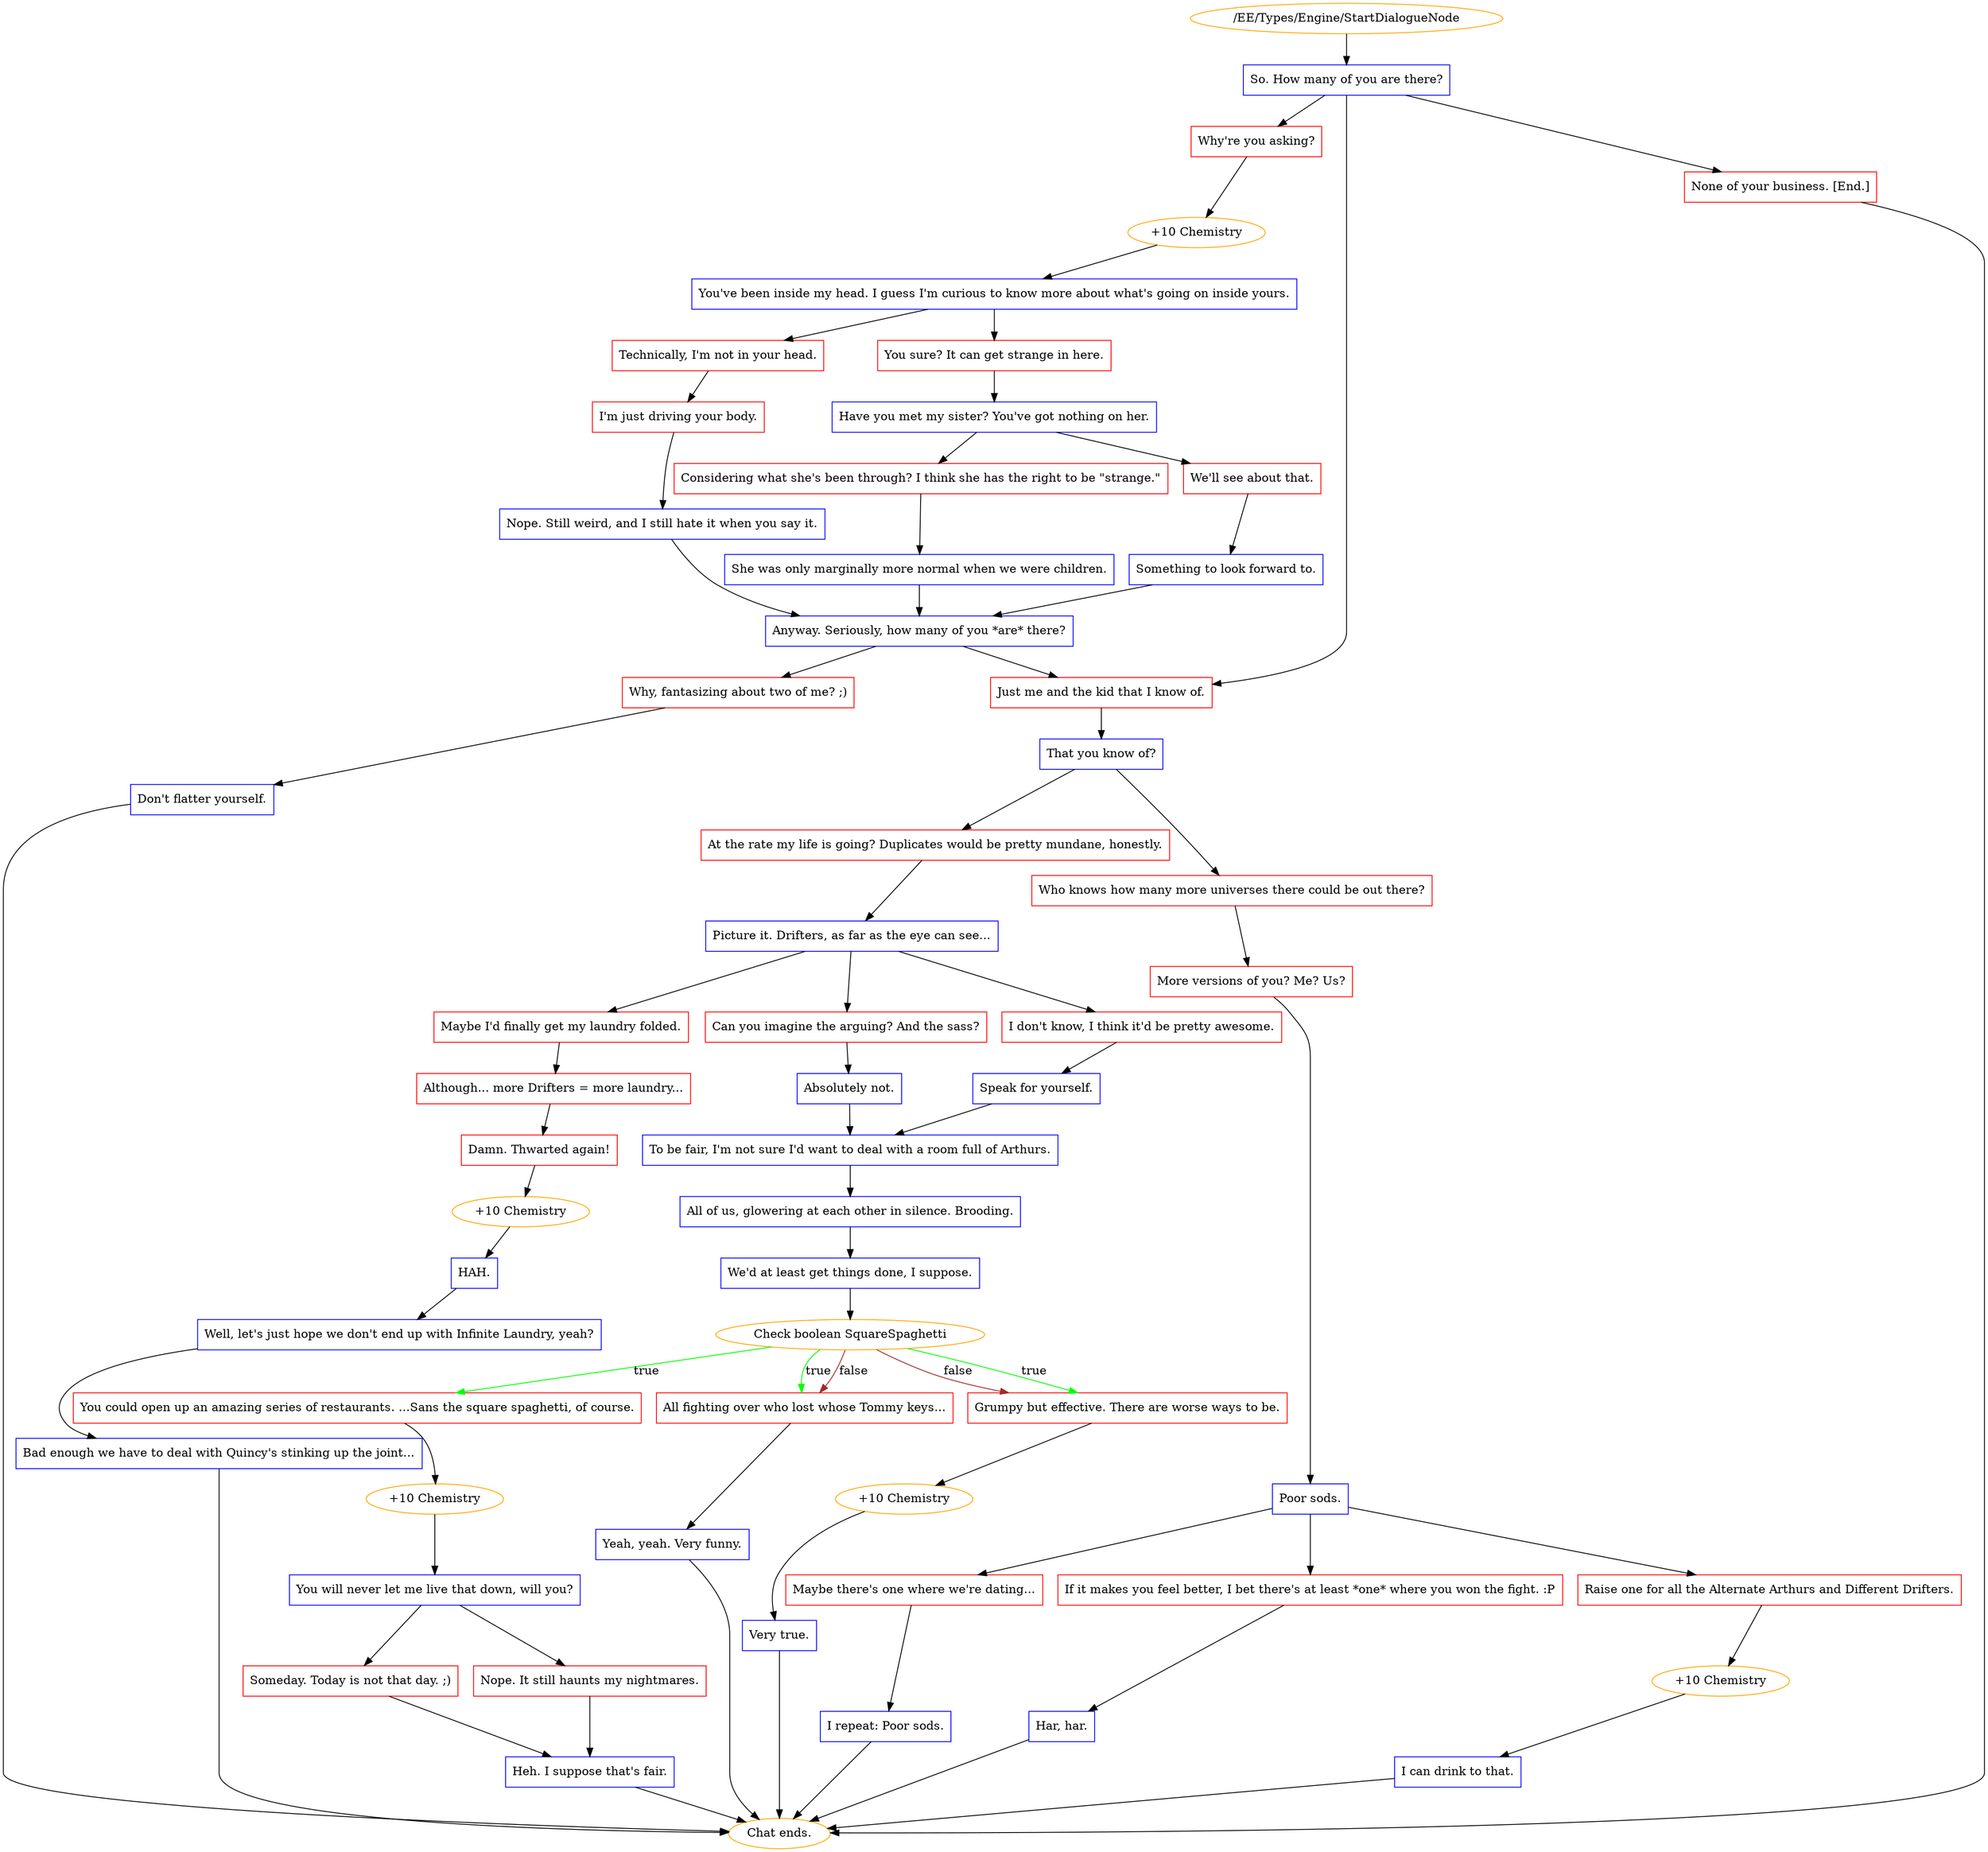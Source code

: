 digraph {
	325 [label="/EE/Types/Engine/StartDialogueNode",color=orange];
		325 -> 326;
	326 [label="So. How many of you are there?",shape=box,color=blue];
		326 -> 327;
		326 -> 329;
		326 -> 328;
	327 [label="Why're you asking?",shape=box,color=red];
		327 -> 331;
	329 [label="None of your business. [End.]",shape=box,color=red];
		329 -> "Chat ends.";
	328 [label="Just me and the kid that I know of.",shape=box,color=red];
		328 -> 332;
	331 [label="+10 Chemistry",color=orange];
		331 -> 333;
	"Chat ends." [color=orange];
	332 [label="That you know of?",shape=box,color=blue];
		332 -> 347;
		332 -> 348;
	333 [label="You've been inside my head. I guess I'm curious to know more about what's going on inside yours.",shape=box,color=blue];
		333 -> 334;
		333 -> 335;
	347 [label="At the rate my life is going? Duplicates would be pretty mundane, honestly.",shape=box,color=red];
		347 -> 349;
	348 [label="Who knows how many more universes there could be out there?",shape=box,color=red];
		348 -> 350;
	334 [label="Technically, I'm not in your head.",shape=box,color=red];
		334 -> 336;
	335 [label="You sure? It can get strange in here.",shape=box,color=red];
		335 -> 337;
	349 [label="Picture it. Drifters, as far as the eye can see...",shape=box,color=blue];
		349 -> 362;
		349 -> 363;
		349 -> 364;
	350 [label="More versions of you? Me? Us?",shape=box,color=red];
		350 -> 351;
	336 [label="I'm just driving your body.",shape=box,color=red];
		336 -> 340;
	337 [label="Have you met my sister? You've got nothing on her.",shape=box,color=blue];
		337 -> 338;
		337 -> 339;
	362 [label="Maybe I'd finally get my laundry folded.",shape=box,color=red];
		362 -> 369;
	363 [label="Can you imagine the arguing? And the sass?",shape=box,color=red];
		363 -> 366;
	364 [label="I don't know, I think it'd be pretty awesome.",shape=box,color=red];
		364 -> 365;
	351 [label="Poor sods.",shape=box,color=blue];
		351 -> 352;
		351 -> 353;
		351 -> 354;
	340 [label="Nope. Still weird, and I still hate it when you say it.",shape=box,color=blue];
		340 -> 343;
	338 [label="Considering what she's been through? I think she has the right to be \"strange.\"",shape=box,color=red];
		338 -> 341;
	339 [label="We'll see about that.",shape=box,color=red];
		339 -> 342;
	369 [label="Although... more Drifters = more laundry...",shape=box,color=red];
		369 -> 370;
	366 [label="Absolutely not.",shape=box,color=blue];
		366 -> 368;
	365 [label="Speak for yourself.",shape=box,color=blue];
		365 -> 368;
	352 [label="Maybe there's one where we're dating...",shape=box,color=red];
		352 -> 355;
	353 [label="If it makes you feel better, I bet there's at least *one* where you won the fight. :P",shape=box,color=red];
		353 -> 356;
	354 [label="Raise one for all the Alternate Arthurs and Different Drifters.",shape=box,color=red];
		354 -> 360;
	343 [label="Anyway. Seriously, how many of you *are* there?",shape=box,color=blue];
		343 -> 344;
		343 -> 328;
	341 [label="She was only marginally more normal when we were children.",shape=box,color=blue];
		341 -> 343;
	342 [label="Something to look forward to.",shape=box,color=blue];
		342 -> 343;
	370 [label="Damn. Thwarted again!",shape=box,color=red];
		370 -> 373;
	368 [label="To be fair, I'm not sure I'd want to deal with a room full of Arthurs.",shape=box,color=blue];
		368 -> 375;
	355 [label="I repeat: Poor sods.",shape=box,color=blue];
		355 -> "Chat ends.";
	356 [label="Har, har.",shape=box,color=blue];
		356 -> "Chat ends.";
	360 [label="+10 Chemistry",color=orange];
		360 -> 357;
	344 [label="Why, fantasizing about two of me? ;)",shape=box,color=red];
		344 -> 345;
	373 [label="+10 Chemistry",color=orange];
		373 -> 367;
	375 [label="All of us, glowering at each other in silence. Brooding.",shape=box,color=blue];
		375 -> 376;
	"Chat ends." [color=orange];
	"Chat ends." [color=orange];
	357 [label="I can drink to that.",shape=box,color=blue];
		357 -> "Chat ends.";
	345 [label="Don't flatter yourself.",shape=box,color=blue];
		345 -> "Chat ends.";
	367 [label="HAH.",shape=box,color=blue];
		367 -> 371;
	376 [label="We'd at least get things done, I suppose.",shape=box,color=blue];
		376 -> 2792;
	"Chat ends." [color=orange];
	"Chat ends." [color=orange];
	371 [label="Well, let's just hope we don't end up with Infinite Laundry, yeah?",shape=box,color=blue];
		371 -> 372;
	2792 [label="Check boolean SquareSpaghetti",color=orange];
		2792 -> 378 [label=true,color=green];
		2792 -> 379 [label=true,color=green];
		2792 -> 380 [label=true,color=green];
		2792 -> 379 [label=false,color=brown];
		2792 -> 380 [label=false,color=brown];
	372 [label="Bad enough we have to deal with Quincy's stinking up the joint...",shape=box,color=blue];
		372 -> "Chat ends.";
	378 [label="You could open up an amazing series of restaurants. ...Sans the square spaghetti, of course.",shape=box,color=red];
		378 -> 384;
	379 [label="Grumpy but effective. There are worse ways to be.",shape=box,color=red];
		379 -> 388;
	380 [label="All fighting over who lost whose Tommy keys...",shape=box,color=red];
		380 -> 390;
	"Chat ends." [color=orange];
	384 [label="+10 Chemistry",color=orange];
		384 -> 381;
	388 [label="+10 Chemistry",color=orange];
		388 -> 387;
	390 [label="Yeah, yeah. Very funny.",shape=box,color=blue];
		390 -> "Chat ends.";
	381 [label="You will never let me live that down, will you?",shape=box,color=blue];
		381 -> 382;
		381 -> 383;
	387 [label="Very true.",shape=box,color=blue];
		387 -> "Chat ends.";
	"Chat ends." [color=orange];
	382 [label="Someday. Today is not that day. ;)",shape=box,color=red];
		382 -> 385;
	383 [label="Nope. It still haunts my nightmares.",shape=box,color=red];
		383 -> 385;
	"Chat ends." [color=orange];
	385 [label="Heh. I suppose that's fair.",shape=box,color=blue];
		385 -> "Chat ends.";
	"Chat ends." [color=orange];
}
